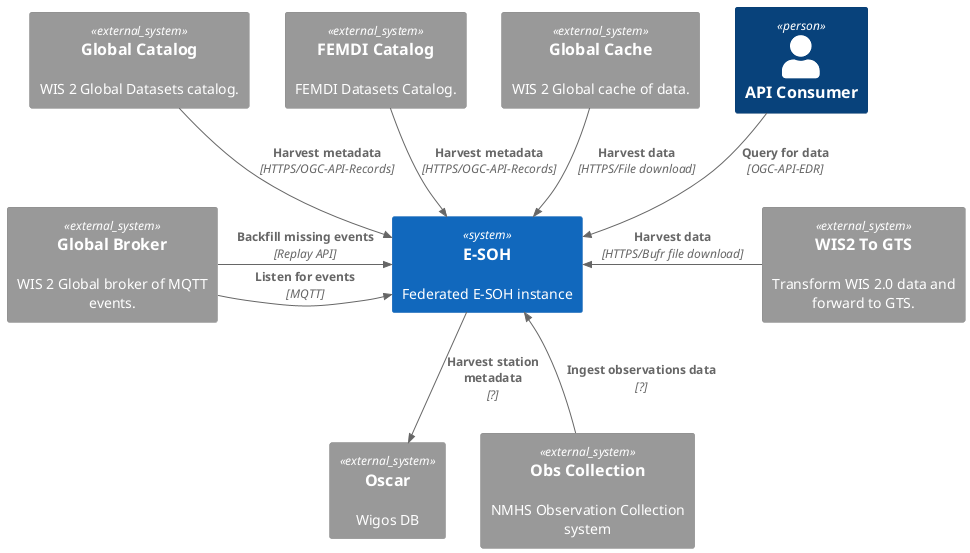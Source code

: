 @startuml "esoh-c4-context"
!include <C4/C4_Context>

System_Ext(GlobalCatalog, "Global Catalog", "WIS 2 Global Datasets catalog.")
System_Ext(FEMDICatalog, "FEMDI Catalog", "FEMDI Datasets Catalog.")
System_Ext(GlobalCache, "Global Cache", "WIS 2 Global cache of data.")
System_Ext(GlobalBroker, "Global Broker", "WIS 2 Global broker of MQTT events.")
System_Ext(WIS2GTS, "WIS2 To GTS", "Transform WIS 2.0 data and forward to GTS.")

Person(APIConsumer, "API Consumer")

System(ESOH, "E-SOH", "Federated E-SOH instance")

System_Ext(Oscar, "Oscar", "Wigos DB")
System_Ext(ObsCollection,"Obs Collection", "NMHS Observation Collection system")

Rel_D(GlobalCatalog, ESOH, "Harvest metadata", "HTTPS/OGC-API-Records")
Rel_D(GlobalCache, ESOH, "Harvest data", "HTTPS/File download")
Rel_R(GlobalBroker, ESOH, "Listen for events", "MQTT")
Rel_R(GlobalBroker, ESOH, "Backfill missing events", "Replay API")

Rel_L(WIS2GTS, ESOH, "Harvest data", "HTTPS/Bufr file download")

Rel_D(FEMDICatalog, ESOH, "Harvest metadata", "HTTPS/OGC-API-Records")
Rel_D(APIConsumer, ESOH, "Query for data", "OGC-API-EDR")

Rel_D(ESOH, Oscar, "Harvest station metadata", "?")
Rel_U(ObsCollection, ESOH, "Ingest observations data", "?")

@enduml

